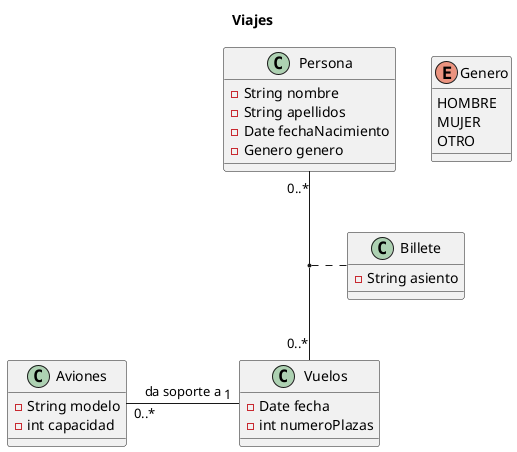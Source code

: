 @startuml

title Viajes

class Vuelos{
    - Date fecha
    - int numeroPlazas
}
class Aviones {
    - String modelo
    - int capacidad
}

Aviones "0..*" - "1" Vuelos: da soporte a

class Persona {
    - String nombre
    - String apellidos
    - Date fechaNacimiento
    - Genero genero
}

class Billete {
    - String asiento
}

Persona "0..*" -- "0..*" Vuelos
(Persona, Vuelos) "1" .. "1" Billete

enum Genero{
    HOMBRE
    MUJER
    OTRO
}
@enduml